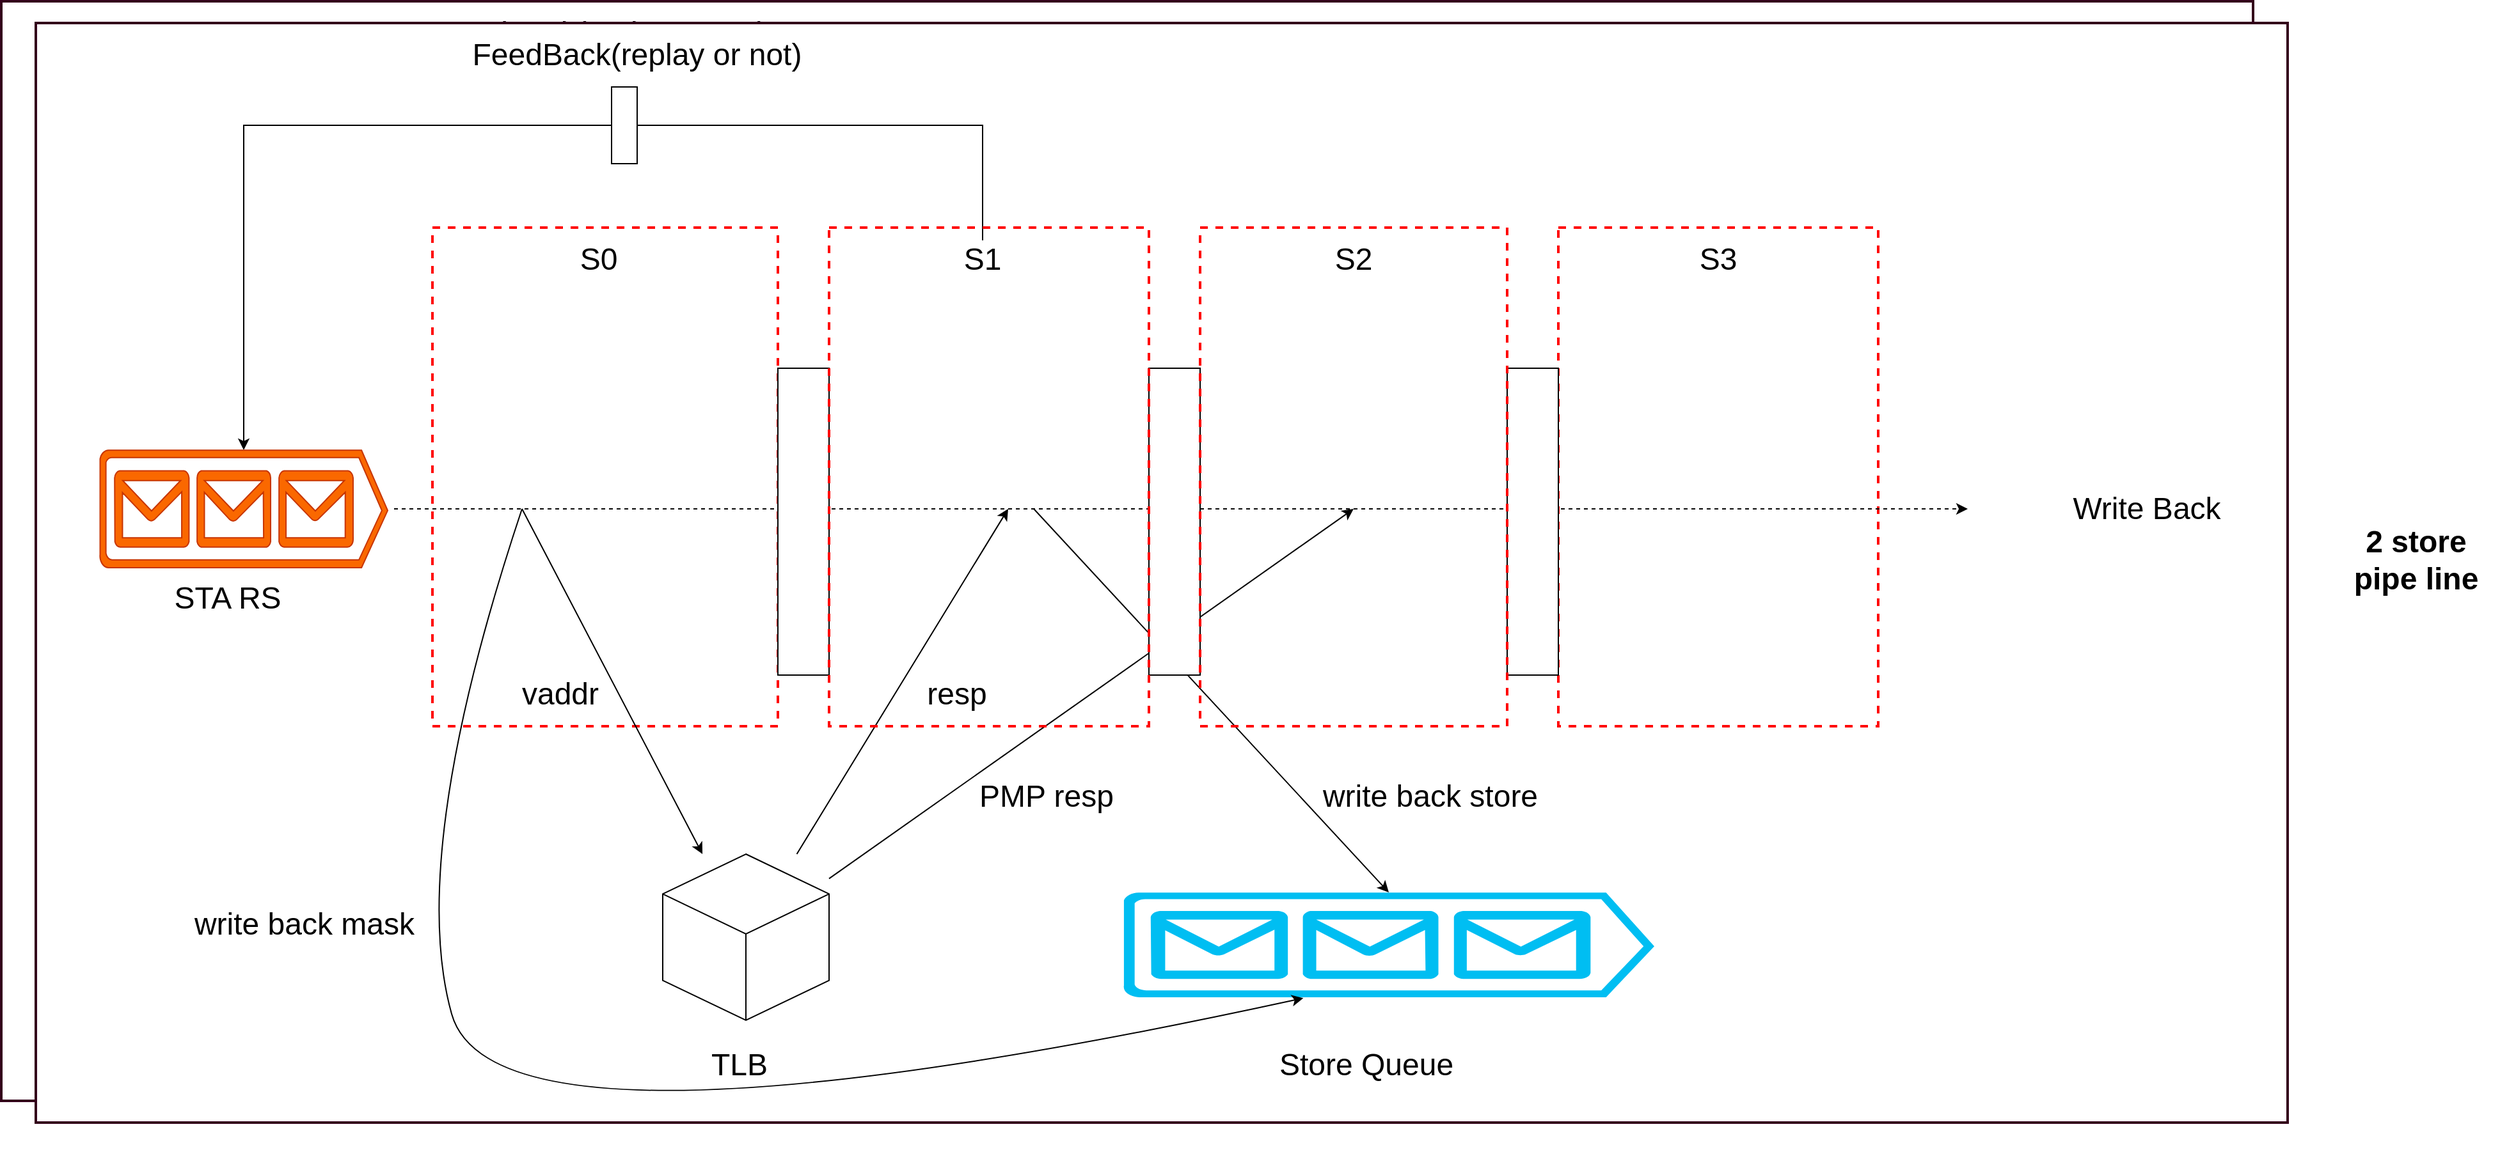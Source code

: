 <mxfile version="20.2.4" type="github">
  <diagram id="4dbZYp7l9p9iNEEz5BnQ" name="第 1 页">
    <mxGraphModel dx="2062" dy="1114" grid="0" gridSize="10" guides="1" tooltips="1" connect="1" arrows="1" fold="1" page="1" pageScale="1" pageWidth="2339" pageHeight="3300" math="0" shadow="0">
      <root>
        <mxCell id="0" />
        <mxCell id="1" parent="0" />
        <mxCell id="1IAeVzXQLGDrW23C3YDU-49" value="" style="group;fillColor=default;" vertex="1" connectable="0" parent="1">
          <mxGeometry x="50" y="40" width="1760" height="900" as="geometry" />
        </mxCell>
        <mxCell id="1IAeVzXQLGDrW23C3YDU-44" value="" style="rounded=0;whiteSpace=wrap;html=1;fontSize=24;fillColor=none;dashed=1;strokeColor=#FF0000;strokeWidth=2;" vertex="1" parent="1IAeVzXQLGDrW23C3YDU-49">
          <mxGeometry x="1190" y="160" width="250" height="390" as="geometry" />
        </mxCell>
        <mxCell id="1IAeVzXQLGDrW23C3YDU-41" value="" style="rounded=0;whiteSpace=wrap;html=1;fontSize=24;fillColor=none;dashed=1;strokeColor=#FF0000;strokeWidth=2;" vertex="1" parent="1IAeVzXQLGDrW23C3YDU-49">
          <mxGeometry x="310" y="160" width="270" height="390" as="geometry" />
        </mxCell>
        <mxCell id="1IAeVzXQLGDrW23C3YDU-37" value="" style="endArrow=classic;html=1;rounded=0;fontSize=24;entryX=0.5;entryY=0;entryDx=0;entryDy=0;entryPerimeter=0;" edge="1" parent="1IAeVzXQLGDrW23C3YDU-49" target="1IAeVzXQLGDrW23C3YDU-26">
          <mxGeometry width="50" height="50" relative="1" as="geometry">
            <mxPoint x="780" y="380" as="sourcePoint" />
            <mxPoint x="770" y="390" as="targetPoint" />
          </mxGeometry>
        </mxCell>
        <mxCell id="1IAeVzXQLGDrW23C3YDU-33" value="" style="endArrow=classic;html=1;rounded=0;fontSize=24;" edge="1" parent="1IAeVzXQLGDrW23C3YDU-49" source="1IAeVzXQLGDrW23C3YDU-14">
          <mxGeometry width="50" height="50" relative="1" as="geometry">
            <mxPoint x="650" y="660" as="sourcePoint" />
            <mxPoint x="1030" y="380" as="targetPoint" />
          </mxGeometry>
        </mxCell>
        <mxCell id="1IAeVzXQLGDrW23C3YDU-6" value="" style="endArrow=classic;html=1;rounded=0;fontSize=24;exitX=1;exitY=0.5;exitDx=0;exitDy=0;dashed=1;" edge="1" parent="1IAeVzXQLGDrW23C3YDU-49">
          <mxGeometry width="50" height="50" relative="1" as="geometry">
            <mxPoint x="280" y="380" as="sourcePoint" />
            <mxPoint x="1510" y="380" as="targetPoint" />
          </mxGeometry>
        </mxCell>
        <mxCell id="1IAeVzXQLGDrW23C3YDU-2" value="" style="rounded=0;whiteSpace=wrap;html=1;fontSize=24;" vertex="1" parent="1IAeVzXQLGDrW23C3YDU-49">
          <mxGeometry x="580" y="270" width="40" height="240" as="geometry" />
        </mxCell>
        <mxCell id="1IAeVzXQLGDrW23C3YDU-4" value="" style="rounded=0;whiteSpace=wrap;html=1;fontSize=24;" vertex="1" parent="1IAeVzXQLGDrW23C3YDU-49">
          <mxGeometry x="870" y="270" width="40" height="240" as="geometry" />
        </mxCell>
        <mxCell id="1IAeVzXQLGDrW23C3YDU-5" value="" style="rounded=0;whiteSpace=wrap;html=1;fontSize=24;" vertex="1" parent="1IAeVzXQLGDrW23C3YDU-49">
          <mxGeometry x="1150" y="270" width="40" height="240" as="geometry" />
        </mxCell>
        <mxCell id="1IAeVzXQLGDrW23C3YDU-7" value="S0" style="text;html=1;strokeColor=none;fillColor=none;align=center;verticalAlign=middle;whiteSpace=wrap;rounded=0;fontSize=24;" vertex="1" parent="1IAeVzXQLGDrW23C3YDU-49">
          <mxGeometry x="410" y="170" width="60" height="30" as="geometry" />
        </mxCell>
        <mxCell id="1IAeVzXQLGDrW23C3YDU-8" value="S1" style="text;html=1;strokeColor=none;fillColor=none;align=center;verticalAlign=middle;whiteSpace=wrap;rounded=0;fontSize=24;" vertex="1" parent="1IAeVzXQLGDrW23C3YDU-49">
          <mxGeometry x="710" y="170" width="60" height="30" as="geometry" />
        </mxCell>
        <mxCell id="1IAeVzXQLGDrW23C3YDU-11" value="S2" style="text;html=1;strokeColor=none;fillColor=none;align=center;verticalAlign=middle;whiteSpace=wrap;rounded=0;fontSize=24;" vertex="1" parent="1IAeVzXQLGDrW23C3YDU-49">
          <mxGeometry x="1000" y="170" width="60" height="30" as="geometry" />
        </mxCell>
        <mxCell id="1IAeVzXQLGDrW23C3YDU-12" value="S3" style="text;html=1;strokeColor=none;fillColor=none;align=center;verticalAlign=middle;whiteSpace=wrap;rounded=0;fontSize=24;" vertex="1" parent="1IAeVzXQLGDrW23C3YDU-49">
          <mxGeometry x="1285" y="170" width="60" height="30" as="geometry" />
        </mxCell>
        <mxCell id="1IAeVzXQLGDrW23C3YDU-14" value="" style="html=1;whiteSpace=wrap;shape=isoCube2;backgroundOutline=1;isoAngle=15;fontSize=24;" vertex="1" parent="1IAeVzXQLGDrW23C3YDU-49">
          <mxGeometry x="490" y="650" width="130" height="130" as="geometry" />
        </mxCell>
        <mxCell id="1IAeVzXQLGDrW23C3YDU-15" value="TLB" style="text;html=1;strokeColor=none;fillColor=none;align=center;verticalAlign=middle;whiteSpace=wrap;rounded=0;fontSize=24;" vertex="1" parent="1IAeVzXQLGDrW23C3YDU-49">
          <mxGeometry x="520" y="800" width="60" height="30" as="geometry" />
        </mxCell>
        <mxCell id="1IAeVzXQLGDrW23C3YDU-16" value="" style="edgeStyle=elbowEdgeStyle;elbow=horizontal;endArrow=classic;html=1;rounded=0;fontSize=24;exitX=0.5;exitY=0;exitDx=0;exitDy=0;entryX=0.5;entryY=0;entryDx=0;entryDy=0;entryPerimeter=0;" edge="1" parent="1IAeVzXQLGDrW23C3YDU-49" source="1IAeVzXQLGDrW23C3YDU-8" target="1IAeVzXQLGDrW23C3YDU-30">
          <mxGeometry width="50" height="50" relative="1" as="geometry">
            <mxPoint x="750" y="150" as="sourcePoint" />
            <mxPoint x="200" y="340" as="targetPoint" />
            <Array as="points">
              <mxPoint x="570" y="80" />
              <mxPoint x="210" y="180" />
            </Array>
          </mxGeometry>
        </mxCell>
        <mxCell id="1IAeVzXQLGDrW23C3YDU-17" value="" style="endArrow=classic;html=1;rounded=0;fontSize=24;" edge="1" parent="1IAeVzXQLGDrW23C3YDU-49" target="1IAeVzXQLGDrW23C3YDU-14">
          <mxGeometry width="50" height="50" relative="1" as="geometry">
            <mxPoint x="380" y="380" as="sourcePoint" />
            <mxPoint x="570" y="580" as="targetPoint" />
          </mxGeometry>
        </mxCell>
        <mxCell id="1IAeVzXQLGDrW23C3YDU-18" value="" style="endArrow=classic;html=1;rounded=0;fontSize=24;" edge="1" parent="1IAeVzXQLGDrW23C3YDU-49" source="1IAeVzXQLGDrW23C3YDU-14">
          <mxGeometry width="50" height="50" relative="1" as="geometry">
            <mxPoint x="630" y="660" as="sourcePoint" />
            <mxPoint x="760" y="380" as="targetPoint" />
          </mxGeometry>
        </mxCell>
        <mxCell id="1IAeVzXQLGDrW23C3YDU-19" value="Write Back" style="text;html=1;strokeColor=none;fillColor=none;align=center;verticalAlign=middle;whiteSpace=wrap;rounded=0;fontSize=24;" vertex="1" parent="1IAeVzXQLGDrW23C3YDU-49">
          <mxGeometry x="1570" y="305" width="160" height="150" as="geometry" />
        </mxCell>
        <mxCell id="1IAeVzXQLGDrW23C3YDU-20" value="FeedBack(replay or not)" style="text;html=1;strokeColor=none;fillColor=none;align=center;verticalAlign=middle;whiteSpace=wrap;rounded=0;fontSize=24;" vertex="1" parent="1IAeVzXQLGDrW23C3YDU-49">
          <mxGeometry x="310" width="320" height="50" as="geometry" />
        </mxCell>
        <mxCell id="1IAeVzXQLGDrW23C3YDU-21" value="vaddr" style="text;html=1;strokeColor=none;fillColor=none;align=center;verticalAlign=middle;whiteSpace=wrap;rounded=0;fontSize=24;" vertex="1" parent="1IAeVzXQLGDrW23C3YDU-49">
          <mxGeometry x="380" y="510" width="60" height="30" as="geometry" />
        </mxCell>
        <mxCell id="1IAeVzXQLGDrW23C3YDU-26" value="" style="verticalLabelPosition=bottom;html=1;verticalAlign=top;align=center;strokeColor=none;fillColor=#00BEF2;shape=mxgraph.azure.queue_generic;pointerEvents=1;fontSize=24;" vertex="1" parent="1IAeVzXQLGDrW23C3YDU-49">
          <mxGeometry x="850" y="680" width="415" height="82" as="geometry" />
        </mxCell>
        <mxCell id="1IAeVzXQLGDrW23C3YDU-27" value="Store Queue" style="text;html=1;strokeColor=none;fillColor=none;align=center;verticalAlign=middle;whiteSpace=wrap;rounded=0;fontSize=24;" vertex="1" parent="1IAeVzXQLGDrW23C3YDU-49">
          <mxGeometry x="950" y="800" width="180" height="30" as="geometry" />
        </mxCell>
        <mxCell id="1IAeVzXQLGDrW23C3YDU-30" value="" style="verticalLabelPosition=bottom;html=1;verticalAlign=top;align=center;strokeColor=#C73500;fillColor=#fa6800;shape=mxgraph.azure.queue_generic;pointerEvents=1;fontSize=24;fontColor=#000000;" vertex="1" parent="1IAeVzXQLGDrW23C3YDU-49">
          <mxGeometry x="50" y="334" width="225" height="92" as="geometry" />
        </mxCell>
        <mxCell id="1IAeVzXQLGDrW23C3YDU-31" value="STA RS" style="text;html=1;strokeColor=none;fillColor=none;align=center;verticalAlign=middle;whiteSpace=wrap;rounded=0;fontSize=24;" vertex="1" parent="1IAeVzXQLGDrW23C3YDU-49">
          <mxGeometry x="90" y="440" width="120" height="20" as="geometry" />
        </mxCell>
        <mxCell id="1IAeVzXQLGDrW23C3YDU-32" value="resp" style="text;html=1;strokeColor=none;fillColor=none;align=center;verticalAlign=middle;whiteSpace=wrap;rounded=0;fontSize=24;" vertex="1" parent="1IAeVzXQLGDrW23C3YDU-49">
          <mxGeometry x="690" y="510" width="60" height="30" as="geometry" />
        </mxCell>
        <mxCell id="1IAeVzXQLGDrW23C3YDU-34" value="PMP resp" style="text;html=1;strokeColor=none;fillColor=none;align=center;verticalAlign=middle;whiteSpace=wrap;rounded=0;fontSize=24;" vertex="1" parent="1IAeVzXQLGDrW23C3YDU-49">
          <mxGeometry x="720" y="590" width="140" height="30" as="geometry" />
        </mxCell>
        <mxCell id="1IAeVzXQLGDrW23C3YDU-35" value="" style="rounded=0;whiteSpace=wrap;html=1;fontSize=24;" vertex="1" parent="1IAeVzXQLGDrW23C3YDU-49">
          <mxGeometry x="450" y="50" width="20" height="60" as="geometry" />
        </mxCell>
        <mxCell id="1IAeVzXQLGDrW23C3YDU-38" value="write back store" style="text;html=1;strokeColor=none;fillColor=none;align=center;verticalAlign=middle;whiteSpace=wrap;rounded=0;fontSize=24;" vertex="1" parent="1IAeVzXQLGDrW23C3YDU-49">
          <mxGeometry x="980" y="590" width="220" height="30" as="geometry" />
        </mxCell>
        <mxCell id="1IAeVzXQLGDrW23C3YDU-39" value="" style="curved=1;endArrow=classic;html=1;rounded=0;fontSize=24;entryX=0.339;entryY=1.008;entryDx=0;entryDy=0;entryPerimeter=0;" edge="1" parent="1IAeVzXQLGDrW23C3YDU-49" target="1IAeVzXQLGDrW23C3YDU-26">
          <mxGeometry width="50" height="50" relative="1" as="geometry">
            <mxPoint x="380" y="380" as="sourcePoint" />
            <mxPoint x="340" y="630" as="targetPoint" />
            <Array as="points">
              <mxPoint x="290" y="650" />
              <mxPoint x="360" y="900" />
            </Array>
          </mxGeometry>
        </mxCell>
        <mxCell id="1IAeVzXQLGDrW23C3YDU-40" value="write back mask" style="text;html=1;strokeColor=none;fillColor=none;align=center;verticalAlign=middle;whiteSpace=wrap;rounded=0;fontSize=24;" vertex="1" parent="1IAeVzXQLGDrW23C3YDU-49">
          <mxGeometry x="100" y="690" width="220" height="30" as="geometry" />
        </mxCell>
        <mxCell id="1IAeVzXQLGDrW23C3YDU-42" value="" style="rounded=0;whiteSpace=wrap;html=1;fontSize=24;fillColor=none;dashed=1;strokeColor=#FF0000;strokeWidth=2;" vertex="1" parent="1IAeVzXQLGDrW23C3YDU-49">
          <mxGeometry x="620" y="160" width="250" height="390" as="geometry" />
        </mxCell>
        <mxCell id="1IAeVzXQLGDrW23C3YDU-43" value="" style="rounded=0;whiteSpace=wrap;html=1;fontSize=24;fillColor=none;dashed=1;strokeColor=#FF0000;strokeWidth=2;" vertex="1" parent="1IAeVzXQLGDrW23C3YDU-49">
          <mxGeometry x="910" y="160" width="240" height="390" as="geometry" />
        </mxCell>
        <mxCell id="1IAeVzXQLGDrW23C3YDU-48" value="" style="rounded=0;whiteSpace=wrap;html=1;fontSize=24;strokeColor=#33001A;strokeWidth=2;fillColor=none;" vertex="1" parent="1IAeVzXQLGDrW23C3YDU-49">
          <mxGeometry width="1760" height="860" as="geometry" />
        </mxCell>
        <mxCell id="1IAeVzXQLGDrW23C3YDU-84" value="" style="group;fillColor=default;" vertex="1" connectable="0" parent="1">
          <mxGeometry x="77" y="57" width="1760" height="900" as="geometry" />
        </mxCell>
        <mxCell id="1IAeVzXQLGDrW23C3YDU-85" value="" style="rounded=0;whiteSpace=wrap;html=1;fontSize=24;fillColor=none;dashed=1;strokeColor=#FF0000;strokeWidth=2;" vertex="1" parent="1IAeVzXQLGDrW23C3YDU-84">
          <mxGeometry x="1190" y="160" width="250" height="390" as="geometry" />
        </mxCell>
        <mxCell id="1IAeVzXQLGDrW23C3YDU-86" value="" style="rounded=0;whiteSpace=wrap;html=1;fontSize=24;fillColor=none;dashed=1;strokeColor=#FF0000;strokeWidth=2;" vertex="1" parent="1IAeVzXQLGDrW23C3YDU-84">
          <mxGeometry x="310" y="160" width="270" height="390" as="geometry" />
        </mxCell>
        <mxCell id="1IAeVzXQLGDrW23C3YDU-87" value="" style="endArrow=classic;html=1;rounded=0;fontSize=24;entryX=0.5;entryY=0;entryDx=0;entryDy=0;entryPerimeter=0;" edge="1" parent="1IAeVzXQLGDrW23C3YDU-84" target="1IAeVzXQLGDrW23C3YDU-105">
          <mxGeometry width="50" height="50" relative="1" as="geometry">
            <mxPoint x="780" y="380" as="sourcePoint" />
            <mxPoint x="770" y="390" as="targetPoint" />
          </mxGeometry>
        </mxCell>
        <mxCell id="1IAeVzXQLGDrW23C3YDU-88" value="" style="endArrow=classic;html=1;rounded=0;fontSize=24;" edge="1" parent="1IAeVzXQLGDrW23C3YDU-84" source="1IAeVzXQLGDrW23C3YDU-97">
          <mxGeometry width="50" height="50" relative="1" as="geometry">
            <mxPoint x="650" y="660" as="sourcePoint" />
            <mxPoint x="1030" y="380" as="targetPoint" />
          </mxGeometry>
        </mxCell>
        <mxCell id="1IAeVzXQLGDrW23C3YDU-89" value="" style="endArrow=classic;html=1;rounded=0;fontSize=24;exitX=1;exitY=0.5;exitDx=0;exitDy=0;dashed=1;" edge="1" parent="1IAeVzXQLGDrW23C3YDU-84">
          <mxGeometry width="50" height="50" relative="1" as="geometry">
            <mxPoint x="280" y="380" as="sourcePoint" />
            <mxPoint x="1510" y="380" as="targetPoint" />
          </mxGeometry>
        </mxCell>
        <mxCell id="1IAeVzXQLGDrW23C3YDU-90" value="" style="rounded=0;whiteSpace=wrap;html=1;fontSize=24;" vertex="1" parent="1IAeVzXQLGDrW23C3YDU-84">
          <mxGeometry x="580" y="270" width="40" height="240" as="geometry" />
        </mxCell>
        <mxCell id="1IAeVzXQLGDrW23C3YDU-91" value="" style="rounded=0;whiteSpace=wrap;html=1;fontSize=24;" vertex="1" parent="1IAeVzXQLGDrW23C3YDU-84">
          <mxGeometry x="870" y="270" width="40" height="240" as="geometry" />
        </mxCell>
        <mxCell id="1IAeVzXQLGDrW23C3YDU-92" value="" style="rounded=0;whiteSpace=wrap;html=1;fontSize=24;" vertex="1" parent="1IAeVzXQLGDrW23C3YDU-84">
          <mxGeometry x="1150" y="270" width="40" height="240" as="geometry" />
        </mxCell>
        <mxCell id="1IAeVzXQLGDrW23C3YDU-93" value="S0" style="text;html=1;strokeColor=none;fillColor=none;align=center;verticalAlign=middle;whiteSpace=wrap;rounded=0;fontSize=24;" vertex="1" parent="1IAeVzXQLGDrW23C3YDU-84">
          <mxGeometry x="410" y="170" width="60" height="30" as="geometry" />
        </mxCell>
        <mxCell id="1IAeVzXQLGDrW23C3YDU-94" value="S1" style="text;html=1;strokeColor=none;fillColor=none;align=center;verticalAlign=middle;whiteSpace=wrap;rounded=0;fontSize=24;" vertex="1" parent="1IAeVzXQLGDrW23C3YDU-84">
          <mxGeometry x="710" y="170" width="60" height="30" as="geometry" />
        </mxCell>
        <mxCell id="1IAeVzXQLGDrW23C3YDU-95" value="S2" style="text;html=1;strokeColor=none;fillColor=none;align=center;verticalAlign=middle;whiteSpace=wrap;rounded=0;fontSize=24;" vertex="1" parent="1IAeVzXQLGDrW23C3YDU-84">
          <mxGeometry x="1000" y="170" width="60" height="30" as="geometry" />
        </mxCell>
        <mxCell id="1IAeVzXQLGDrW23C3YDU-96" value="S3" style="text;html=1;strokeColor=none;fillColor=none;align=center;verticalAlign=middle;whiteSpace=wrap;rounded=0;fontSize=24;" vertex="1" parent="1IAeVzXQLGDrW23C3YDU-84">
          <mxGeometry x="1285" y="170" width="60" height="30" as="geometry" />
        </mxCell>
        <mxCell id="1IAeVzXQLGDrW23C3YDU-97" value="" style="html=1;whiteSpace=wrap;shape=isoCube2;backgroundOutline=1;isoAngle=15;fontSize=24;" vertex="1" parent="1IAeVzXQLGDrW23C3YDU-84">
          <mxGeometry x="490" y="650" width="130" height="130" as="geometry" />
        </mxCell>
        <mxCell id="1IAeVzXQLGDrW23C3YDU-98" value="TLB" style="text;html=1;strokeColor=none;fillColor=none;align=center;verticalAlign=middle;whiteSpace=wrap;rounded=0;fontSize=24;" vertex="1" parent="1IAeVzXQLGDrW23C3YDU-84">
          <mxGeometry x="520" y="800" width="60" height="30" as="geometry" />
        </mxCell>
        <mxCell id="1IAeVzXQLGDrW23C3YDU-99" value="" style="edgeStyle=elbowEdgeStyle;elbow=horizontal;endArrow=classic;html=1;rounded=0;fontSize=24;exitX=0.5;exitY=0;exitDx=0;exitDy=0;entryX=0.5;entryY=0;entryDx=0;entryDy=0;entryPerimeter=0;" edge="1" parent="1IAeVzXQLGDrW23C3YDU-84" source="1IAeVzXQLGDrW23C3YDU-94" target="1IAeVzXQLGDrW23C3YDU-107">
          <mxGeometry width="50" height="50" relative="1" as="geometry">
            <mxPoint x="750" y="150" as="sourcePoint" />
            <mxPoint x="200" y="340" as="targetPoint" />
            <Array as="points">
              <mxPoint x="570" y="80" />
              <mxPoint x="210" y="180" />
            </Array>
          </mxGeometry>
        </mxCell>
        <mxCell id="1IAeVzXQLGDrW23C3YDU-100" value="" style="endArrow=classic;html=1;rounded=0;fontSize=24;" edge="1" parent="1IAeVzXQLGDrW23C3YDU-84" target="1IAeVzXQLGDrW23C3YDU-97">
          <mxGeometry width="50" height="50" relative="1" as="geometry">
            <mxPoint x="380" y="380" as="sourcePoint" />
            <mxPoint x="570" y="580" as="targetPoint" />
          </mxGeometry>
        </mxCell>
        <mxCell id="1IAeVzXQLGDrW23C3YDU-101" value="" style="endArrow=classic;html=1;rounded=0;fontSize=24;" edge="1" parent="1IAeVzXQLGDrW23C3YDU-84" source="1IAeVzXQLGDrW23C3YDU-97">
          <mxGeometry width="50" height="50" relative="1" as="geometry">
            <mxPoint x="630" y="660" as="sourcePoint" />
            <mxPoint x="760" y="380" as="targetPoint" />
          </mxGeometry>
        </mxCell>
        <mxCell id="1IAeVzXQLGDrW23C3YDU-102" value="Write Back" style="text;html=1;strokeColor=none;fillColor=none;align=center;verticalAlign=middle;whiteSpace=wrap;rounded=0;fontSize=24;" vertex="1" parent="1IAeVzXQLGDrW23C3YDU-84">
          <mxGeometry x="1570" y="305" width="160" height="150" as="geometry" />
        </mxCell>
        <mxCell id="1IAeVzXQLGDrW23C3YDU-103" value="FeedBack(replay or not)" style="text;html=1;strokeColor=none;fillColor=none;align=center;verticalAlign=middle;whiteSpace=wrap;rounded=0;fontSize=24;" vertex="1" parent="1IAeVzXQLGDrW23C3YDU-84">
          <mxGeometry x="310" width="320" height="50" as="geometry" />
        </mxCell>
        <mxCell id="1IAeVzXQLGDrW23C3YDU-104" value="vaddr" style="text;html=1;strokeColor=none;fillColor=none;align=center;verticalAlign=middle;whiteSpace=wrap;rounded=0;fontSize=24;" vertex="1" parent="1IAeVzXQLGDrW23C3YDU-84">
          <mxGeometry x="380" y="510" width="60" height="30" as="geometry" />
        </mxCell>
        <mxCell id="1IAeVzXQLGDrW23C3YDU-105" value="" style="verticalLabelPosition=bottom;html=1;verticalAlign=top;align=center;strokeColor=none;fillColor=#00BEF2;shape=mxgraph.azure.queue_generic;pointerEvents=1;fontSize=24;" vertex="1" parent="1IAeVzXQLGDrW23C3YDU-84">
          <mxGeometry x="850" y="680" width="415" height="82" as="geometry" />
        </mxCell>
        <mxCell id="1IAeVzXQLGDrW23C3YDU-106" value="Store Queue" style="text;html=1;strokeColor=none;fillColor=none;align=center;verticalAlign=middle;whiteSpace=wrap;rounded=0;fontSize=24;" vertex="1" parent="1IAeVzXQLGDrW23C3YDU-84">
          <mxGeometry x="950" y="800" width="180" height="30" as="geometry" />
        </mxCell>
        <mxCell id="1IAeVzXQLGDrW23C3YDU-107" value="" style="verticalLabelPosition=bottom;html=1;verticalAlign=top;align=center;strokeColor=#C73500;fillColor=#fa6800;shape=mxgraph.azure.queue_generic;pointerEvents=1;fontSize=24;fontColor=#000000;" vertex="1" parent="1IAeVzXQLGDrW23C3YDU-84">
          <mxGeometry x="50" y="334" width="225" height="92" as="geometry" />
        </mxCell>
        <mxCell id="1IAeVzXQLGDrW23C3YDU-108" value="STA RS" style="text;html=1;strokeColor=none;fillColor=none;align=center;verticalAlign=middle;whiteSpace=wrap;rounded=0;fontSize=24;" vertex="1" parent="1IAeVzXQLGDrW23C3YDU-84">
          <mxGeometry x="90" y="440" width="120" height="20" as="geometry" />
        </mxCell>
        <mxCell id="1IAeVzXQLGDrW23C3YDU-109" value="resp" style="text;html=1;strokeColor=none;fillColor=none;align=center;verticalAlign=middle;whiteSpace=wrap;rounded=0;fontSize=24;" vertex="1" parent="1IAeVzXQLGDrW23C3YDU-84">
          <mxGeometry x="690" y="510" width="60" height="30" as="geometry" />
        </mxCell>
        <mxCell id="1IAeVzXQLGDrW23C3YDU-110" value="PMP resp" style="text;html=1;strokeColor=none;fillColor=none;align=center;verticalAlign=middle;whiteSpace=wrap;rounded=0;fontSize=24;" vertex="1" parent="1IAeVzXQLGDrW23C3YDU-84">
          <mxGeometry x="720" y="590" width="140" height="30" as="geometry" />
        </mxCell>
        <mxCell id="1IAeVzXQLGDrW23C3YDU-111" value="" style="rounded=0;whiteSpace=wrap;html=1;fontSize=24;" vertex="1" parent="1IAeVzXQLGDrW23C3YDU-84">
          <mxGeometry x="450" y="50" width="20" height="60" as="geometry" />
        </mxCell>
        <mxCell id="1IAeVzXQLGDrW23C3YDU-112" value="write back store" style="text;html=1;strokeColor=none;fillColor=none;align=center;verticalAlign=middle;whiteSpace=wrap;rounded=0;fontSize=24;" vertex="1" parent="1IAeVzXQLGDrW23C3YDU-84">
          <mxGeometry x="980" y="590" width="220" height="30" as="geometry" />
        </mxCell>
        <mxCell id="1IAeVzXQLGDrW23C3YDU-113" value="" style="curved=1;endArrow=classic;html=1;rounded=0;fontSize=24;entryX=0.339;entryY=1.008;entryDx=0;entryDy=0;entryPerimeter=0;" edge="1" parent="1IAeVzXQLGDrW23C3YDU-84" target="1IAeVzXQLGDrW23C3YDU-105">
          <mxGeometry width="50" height="50" relative="1" as="geometry">
            <mxPoint x="380" y="380" as="sourcePoint" />
            <mxPoint x="340" y="630" as="targetPoint" />
            <Array as="points">
              <mxPoint x="290" y="650" />
              <mxPoint x="360" y="900" />
            </Array>
          </mxGeometry>
        </mxCell>
        <mxCell id="1IAeVzXQLGDrW23C3YDU-114" value="write back mask" style="text;html=1;strokeColor=none;fillColor=none;align=center;verticalAlign=middle;whiteSpace=wrap;rounded=0;fontSize=24;" vertex="1" parent="1IAeVzXQLGDrW23C3YDU-84">
          <mxGeometry x="100" y="690" width="220" height="30" as="geometry" />
        </mxCell>
        <mxCell id="1IAeVzXQLGDrW23C3YDU-115" value="" style="rounded=0;whiteSpace=wrap;html=1;fontSize=24;fillColor=none;dashed=1;strokeColor=#FF0000;strokeWidth=2;" vertex="1" parent="1IAeVzXQLGDrW23C3YDU-84">
          <mxGeometry x="620" y="160" width="250" height="390" as="geometry" />
        </mxCell>
        <mxCell id="1IAeVzXQLGDrW23C3YDU-116" value="" style="rounded=0;whiteSpace=wrap;html=1;fontSize=24;fillColor=none;dashed=1;strokeColor=#FF0000;strokeWidth=2;" vertex="1" parent="1IAeVzXQLGDrW23C3YDU-84">
          <mxGeometry x="910" y="160" width="240" height="390" as="geometry" />
        </mxCell>
        <mxCell id="1IAeVzXQLGDrW23C3YDU-117" value="" style="rounded=0;whiteSpace=wrap;html=1;fontSize=24;strokeColor=#33001A;strokeWidth=2;fillColor=none;" vertex="1" parent="1IAeVzXQLGDrW23C3YDU-84">
          <mxGeometry width="1760" height="860" as="geometry" />
        </mxCell>
        <mxCell id="1IAeVzXQLGDrW23C3YDU-118" value="2 store&lt;br&gt;pipe line" style="text;strokeColor=none;fillColor=none;html=1;fontSize=24;fontStyle=1;verticalAlign=middle;align=center;" vertex="1" parent="1">
          <mxGeometry x="1872" y="273" width="130" height="407" as="geometry" />
        </mxCell>
      </root>
    </mxGraphModel>
  </diagram>
</mxfile>
